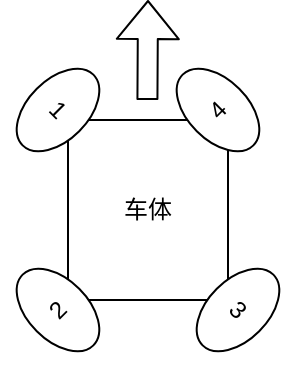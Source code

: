 <mxfile>
    <diagram id="y0npNzTAtYJIFcLWgmG4" name="第 1 页">
        <mxGraphModel dx="410" dy="851" grid="1" gridSize="10" guides="1" tooltips="1" connect="1" arrows="1" fold="1" page="1" pageScale="1" pageWidth="827" pageHeight="1169" background="#ffffff" math="0" shadow="0">
            <root>
                <mxCell id="0"/>
                <mxCell id="1" parent="0"/>
                <mxCell id="2" value="车体" style="rounded=0;whiteSpace=wrap;html=1;" parent="1" vertex="1">
                    <mxGeometry x="310" y="370" width="80" height="90" as="geometry"/>
                </mxCell>
                <mxCell id="7" value="1" style="ellipse;whiteSpace=wrap;html=1;rotation=45;" parent="1" vertex="1">
                    <mxGeometry x="290" y="340" width="30" height="50" as="geometry"/>
                </mxCell>
                <mxCell id="9" value="" style="shape=flexArrow;endArrow=classic;html=1;fillColor=default;" parent="1" edge="1">
                    <mxGeometry width="50" height="50" relative="1" as="geometry">
                        <mxPoint x="349.71" y="360" as="sourcePoint"/>
                        <mxPoint x="350" y="310" as="targetPoint"/>
                    </mxGeometry>
                </mxCell>
                <mxCell id="10" value="3" style="ellipse;whiteSpace=wrap;html=1;rotation=45;" vertex="1" parent="1">
                    <mxGeometry x="380" y="440" width="30" height="50" as="geometry"/>
                </mxCell>
                <mxCell id="11" value="2" style="ellipse;whiteSpace=wrap;html=1;rotation=-45;" vertex="1" parent="1">
                    <mxGeometry x="290" y="440" width="30" height="50" as="geometry"/>
                </mxCell>
                <mxCell id="14" value="4" style="ellipse;whiteSpace=wrap;html=1;rotation=-45;" vertex="1" parent="1">
                    <mxGeometry x="370" y="340" width="30" height="50" as="geometry"/>
                </mxCell>
            </root>
        </mxGraphModel>
    </diagram>
</mxfile>